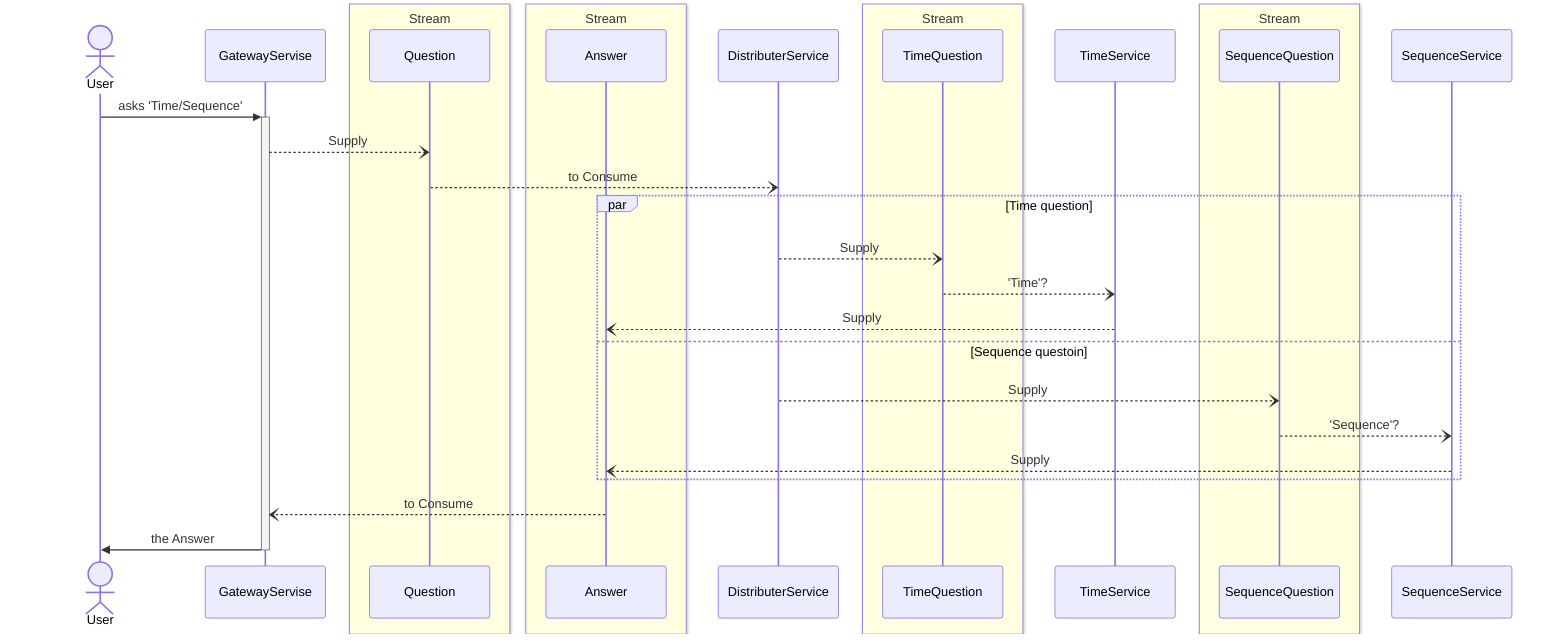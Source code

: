 sequenceDiagram
    actor User
    participant GatewayServise
    box LightYellow Stream
    participant Question
    end
    box LightYellow Stream
    participant Answer
    end
    participant DistributerService
    box LightYellow Stream
    participant TimeQuestion
    end
    participant TimeService
    box LightYellow Stream
    participant SequenceQuestion
    end
    participant SequenceService
    User->>+GatewayServise : asks 'Time/Sequence'
    GatewayServise--)Question : Supply
    Question--)DistributerService : to Consume
    par Time question
        DistributerService--)TimeQuestion : Supply
        TimeQuestion--)TimeService : 'Time'?
        TimeService--)Answer : Supply
    and Sequence questoin
        DistributerService--)SequenceQuestion : Supply
        SequenceQuestion--)SequenceService : 'Sequence'?
        SequenceService--)Answer : Supply    
    end
    Answer--)GatewayServise : to Consume
    GatewayServise->>-User : the Answer